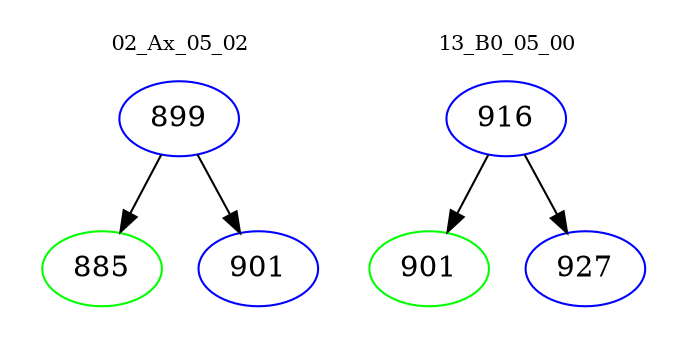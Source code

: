 digraph{
subgraph cluster_0 {
color = white
label = "02_Ax_05_02";
fontsize=10;
T0_899 [label="899", color="blue"]
T0_899 -> T0_885 [color="black"]
T0_885 [label="885", color="green"]
T0_899 -> T0_901 [color="black"]
T0_901 [label="901", color="blue"]
}
subgraph cluster_1 {
color = white
label = "13_B0_05_00";
fontsize=10;
T1_916 [label="916", color="blue"]
T1_916 -> T1_901 [color="black"]
T1_901 [label="901", color="green"]
T1_916 -> T1_927 [color="black"]
T1_927 [label="927", color="blue"]
}
}
